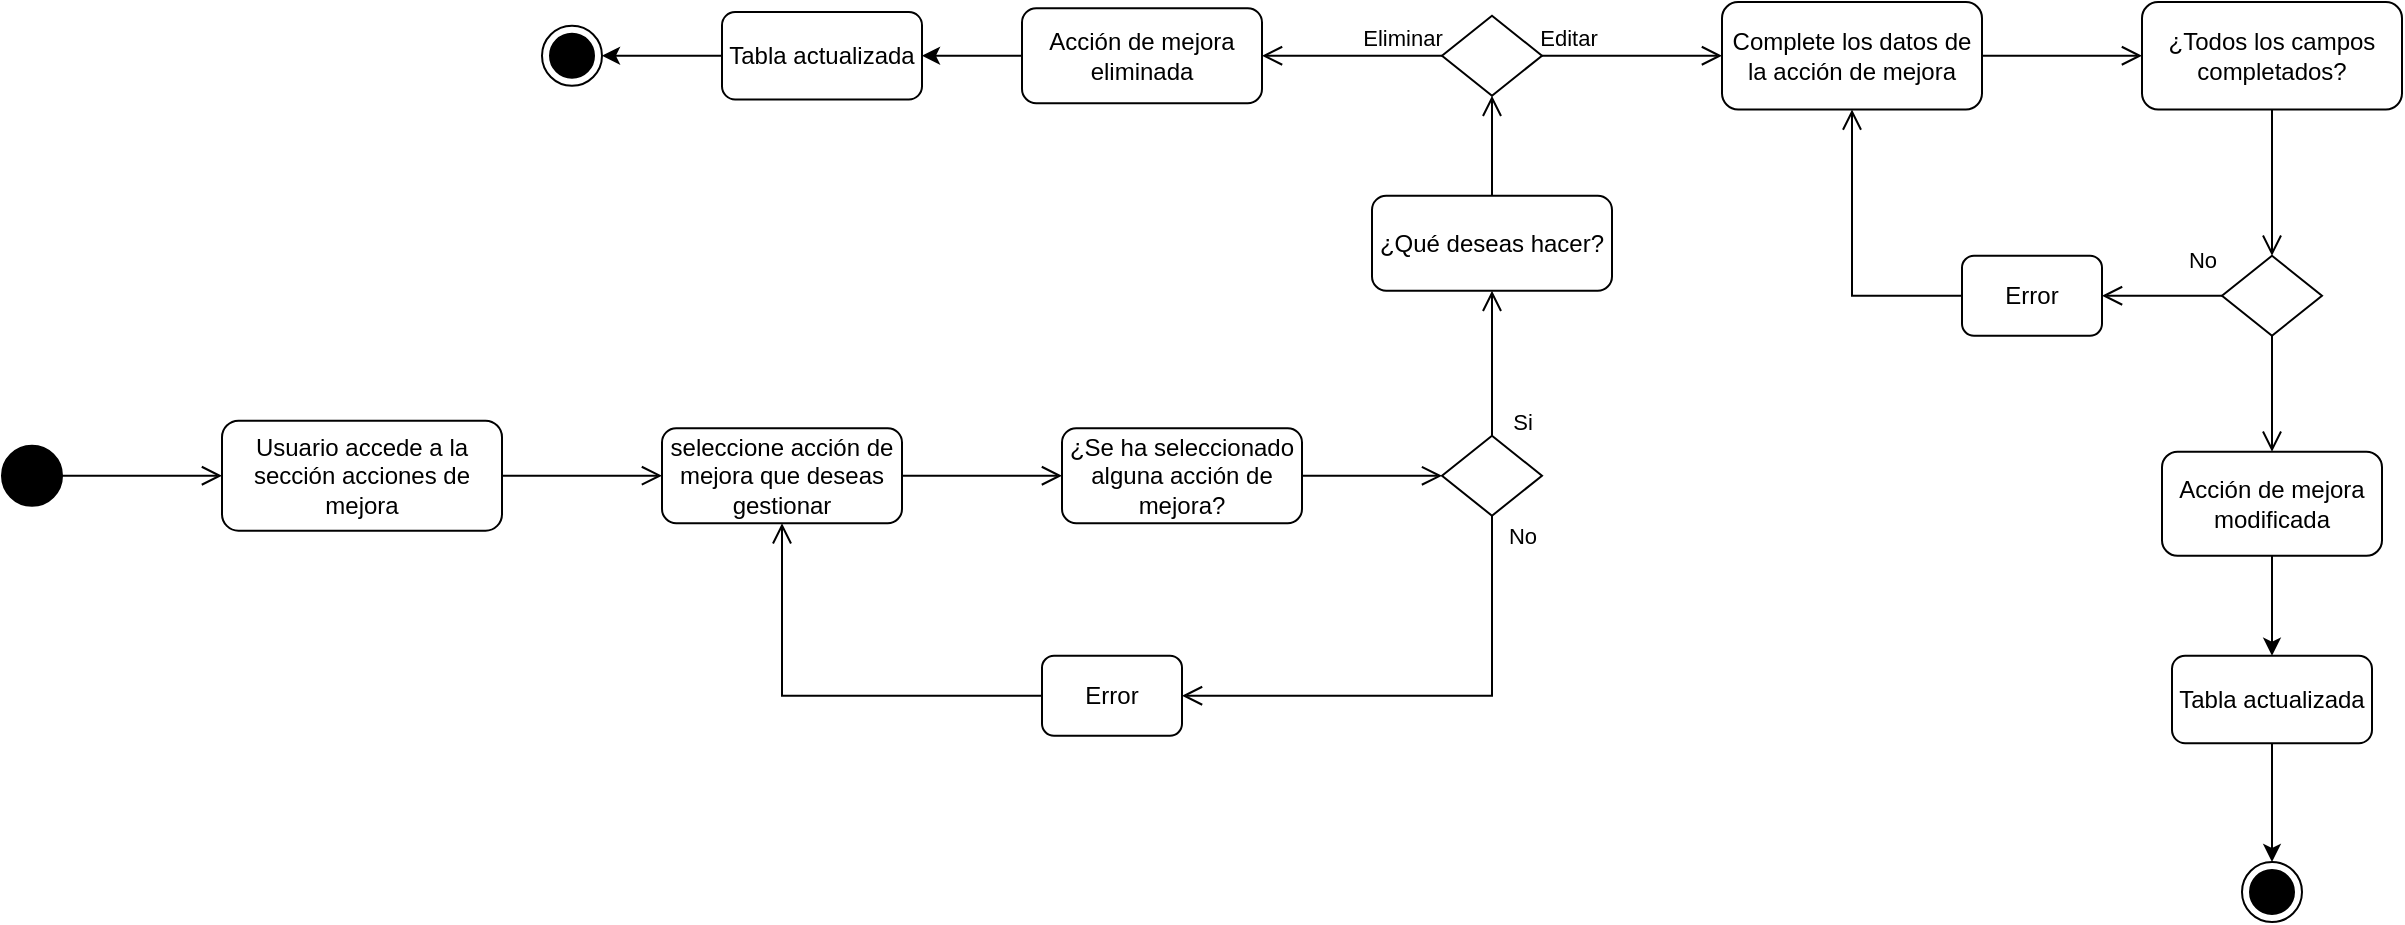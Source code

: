 <mxfile version="27.0.9">
  <diagram name="Página-1" id="W4rULqUDbjKW4zX-dyBw">
    <mxGraphModel grid="1" page="1" gridSize="10" guides="1" tooltips="1" connect="1" arrows="1" fold="1" pageScale="1" pageWidth="1654" pageHeight="2336" math="0" shadow="0">
      <root>
        <mxCell id="0" />
        <mxCell id="1" parent="0" />
        <mxCell id="Zg2RwI3bCPtanBzoQ3vK-2" style="edgeStyle=orthogonalEdgeStyle;rounded=0;orthogonalLoop=1;jettySize=auto;html=1;endArrow=open;endFill=0;endSize=8;" edge="1" parent="1" source="ywd59SVErPVPnXJvX7KZ-2" target="Zg2RwI3bCPtanBzoQ3vK-1">
          <mxGeometry relative="1" as="geometry" />
        </mxCell>
        <mxCell id="ywd59SVErPVPnXJvX7KZ-2" value="" style="ellipse;fillColor=strokeColor;html=1;" vertex="1" parent="1">
          <mxGeometry x="30" y="241.87" width="30" height="30" as="geometry" />
        </mxCell>
        <mxCell id="ywd59SVErPVPnXJvX7KZ-16" value="" style="ellipse;html=1;shape=endState;fillColor=strokeColor;" vertex="1" parent="1">
          <mxGeometry x="1150" y="450" width="30" height="30" as="geometry" />
        </mxCell>
        <mxCell id="Zg2RwI3bCPtanBzoQ3vK-49" style="edgeStyle=orthogonalEdgeStyle;shape=connector;rounded=0;orthogonalLoop=1;jettySize=auto;html=1;strokeColor=default;align=center;verticalAlign=middle;fontFamily=Helvetica;fontSize=11;fontColor=default;labelBackgroundColor=default;endArrow=open;endFill=0;endSize=8;" edge="1" parent="1" source="Zg2RwI3bCPtanBzoQ3vK-1" target="Zg2RwI3bCPtanBzoQ3vK-33">
          <mxGeometry relative="1" as="geometry" />
        </mxCell>
        <mxCell id="Zg2RwI3bCPtanBzoQ3vK-1" value="Usuario accede a la sección acciones de mejora" style="rounded=1;whiteSpace=wrap;html=1;" vertex="1" parent="1">
          <mxGeometry x="140" y="229.37" width="140" height="55" as="geometry" />
        </mxCell>
        <mxCell id="4miW7F7eIJiw02eHJMOR-3" style="edgeStyle=orthogonalEdgeStyle;rounded=0;orthogonalLoop=1;jettySize=auto;html=1;entryX=1;entryY=0.5;entryDx=0;entryDy=0;" edge="1" parent="1" source="Zg2RwI3bCPtanBzoQ3vK-26" target="4miW7F7eIJiw02eHJMOR-1">
          <mxGeometry relative="1" as="geometry" />
        </mxCell>
        <mxCell id="Zg2RwI3bCPtanBzoQ3vK-26" value="Acción de mejora eliminada" style="rounded=1;whiteSpace=wrap;html=1;" vertex="1" parent="1">
          <mxGeometry x="540" y="23.12" width="120" height="47.5" as="geometry" />
        </mxCell>
        <mxCell id="Zg2RwI3bCPtanBzoQ3vK-46" style="edgeStyle=orthogonalEdgeStyle;shape=connector;rounded=0;orthogonalLoop=1;jettySize=auto;html=1;strokeColor=default;align=center;verticalAlign=middle;fontFamily=Helvetica;fontSize=11;fontColor=default;labelBackgroundColor=default;endArrow=open;endFill=0;endSize=8;" edge="1" parent="1" source="Zg2RwI3bCPtanBzoQ3vK-33" target="Zg2RwI3bCPtanBzoQ3vK-37">
          <mxGeometry relative="1" as="geometry" />
        </mxCell>
        <mxCell id="Zg2RwI3bCPtanBzoQ3vK-33" value="seleccione acción de mejora que deseas gestionar" style="rounded=1;whiteSpace=wrap;html=1;" vertex="1" parent="1">
          <mxGeometry x="360" y="233.12" width="120" height="47.5" as="geometry" />
        </mxCell>
        <mxCell id="Zg2RwI3bCPtanBzoQ3vK-40" style="edgeStyle=orthogonalEdgeStyle;shape=connector;rounded=0;orthogonalLoop=1;jettySize=auto;html=1;strokeColor=default;align=center;verticalAlign=middle;fontFamily=Helvetica;fontSize=11;fontColor=default;labelBackgroundColor=default;endArrow=open;endFill=0;endSize=8;" edge="1" parent="1" source="Zg2RwI3bCPtanBzoQ3vK-37" target="Zg2RwI3bCPtanBzoQ3vK-39">
          <mxGeometry relative="1" as="geometry" />
        </mxCell>
        <mxCell id="Zg2RwI3bCPtanBzoQ3vK-37" value="¿Se ha seleccionado alguna acción de mejora?" style="rounded=1;whiteSpace=wrap;html=1;" vertex="1" parent="1">
          <mxGeometry x="560" y="233.12" width="120" height="47.5" as="geometry" />
        </mxCell>
        <mxCell id="Zg2RwI3bCPtanBzoQ3vK-45" style="edgeStyle=orthogonalEdgeStyle;shape=connector;rounded=0;orthogonalLoop=1;jettySize=auto;html=1;entryX=1;entryY=0.5;entryDx=0;entryDy=0;strokeColor=default;align=center;verticalAlign=middle;fontFamily=Helvetica;fontSize=11;fontColor=default;labelBackgroundColor=default;endArrow=open;endFill=0;endSize=8;" edge="1" parent="1" source="Zg2RwI3bCPtanBzoQ3vK-39" target="Zg2RwI3bCPtanBzoQ3vK-41">
          <mxGeometry relative="1" as="geometry">
            <Array as="points">
              <mxPoint x="775" y="366.87" />
            </Array>
          </mxGeometry>
        </mxCell>
        <mxCell id="Zg2RwI3bCPtanBzoQ3vK-48" style="edgeStyle=orthogonalEdgeStyle;shape=connector;rounded=0;orthogonalLoop=1;jettySize=auto;html=1;entryX=0.5;entryY=1;entryDx=0;entryDy=0;strokeColor=default;align=center;verticalAlign=middle;fontFamily=Helvetica;fontSize=11;fontColor=default;labelBackgroundColor=default;endArrow=open;endFill=0;endSize=8;" edge="1" parent="1" source="Zg2RwI3bCPtanBzoQ3vK-39" target="Zg2RwI3bCPtanBzoQ3vK-47">
          <mxGeometry relative="1" as="geometry" />
        </mxCell>
        <mxCell id="Zg2RwI3bCPtanBzoQ3vK-39" value="" style="rhombus;whiteSpace=wrap;html=1;" vertex="1" parent="1">
          <mxGeometry x="750" y="236.87" width="50" height="40" as="geometry" />
        </mxCell>
        <mxCell id="Zg2RwI3bCPtanBzoQ3vK-44" style="edgeStyle=orthogonalEdgeStyle;shape=connector;rounded=0;orthogonalLoop=1;jettySize=auto;html=1;strokeColor=default;align=center;verticalAlign=middle;fontFamily=Helvetica;fontSize=11;fontColor=default;labelBackgroundColor=default;endArrow=open;endFill=0;endSize=8;" edge="1" parent="1" source="Zg2RwI3bCPtanBzoQ3vK-41" target="Zg2RwI3bCPtanBzoQ3vK-33">
          <mxGeometry relative="1" as="geometry" />
        </mxCell>
        <mxCell id="Zg2RwI3bCPtanBzoQ3vK-41" value="Error" style="rounded=1;whiteSpace=wrap;html=1;" vertex="1" parent="1">
          <mxGeometry x="550" y="346.87" width="70" height="40" as="geometry" />
        </mxCell>
        <mxCell id="Zg2RwI3bCPtanBzoQ3vK-43" value="No" style="text;html=1;align=center;verticalAlign=middle;resizable=0;points=[];autosize=1;strokeColor=none;fillColor=none;fontFamily=Helvetica;fontSize=11;fontColor=default;labelBackgroundColor=default;" vertex="1" parent="1">
          <mxGeometry x="770" y="271.87" width="40" height="30" as="geometry" />
        </mxCell>
        <mxCell id="Zg2RwI3bCPtanBzoQ3vK-53" style="edgeStyle=orthogonalEdgeStyle;shape=connector;rounded=0;orthogonalLoop=1;jettySize=auto;html=1;strokeColor=default;align=center;verticalAlign=middle;fontFamily=Helvetica;fontSize=11;fontColor=default;labelBackgroundColor=default;endArrow=open;endFill=0;endSize=8;" edge="1" parent="1" source="Zg2RwI3bCPtanBzoQ3vK-47" target="Zg2RwI3bCPtanBzoQ3vK-52">
          <mxGeometry relative="1" as="geometry" />
        </mxCell>
        <mxCell id="Zg2RwI3bCPtanBzoQ3vK-47" value="¿Qué deseas hacer?" style="rounded=1;whiteSpace=wrap;html=1;" vertex="1" parent="1">
          <mxGeometry x="715" y="116.87" width="120" height="47.5" as="geometry" />
        </mxCell>
        <mxCell id="Zg2RwI3bCPtanBzoQ3vK-54" style="edgeStyle=orthogonalEdgeStyle;shape=connector;rounded=0;orthogonalLoop=1;jettySize=auto;html=1;entryX=1;entryY=0.5;entryDx=0;entryDy=0;strokeColor=default;align=center;verticalAlign=middle;fontFamily=Helvetica;fontSize=11;fontColor=default;labelBackgroundColor=default;endArrow=open;endFill=0;endSize=8;" edge="1" parent="1" source="Zg2RwI3bCPtanBzoQ3vK-52" target="Zg2RwI3bCPtanBzoQ3vK-26">
          <mxGeometry relative="1" as="geometry" />
        </mxCell>
        <mxCell id="Zg2RwI3bCPtanBzoQ3vK-60" style="edgeStyle=orthogonalEdgeStyle;shape=connector;rounded=0;orthogonalLoop=1;jettySize=auto;html=1;entryX=0;entryY=0.5;entryDx=0;entryDy=0;strokeColor=default;align=center;verticalAlign=middle;fontFamily=Helvetica;fontSize=11;fontColor=default;labelBackgroundColor=default;endArrow=open;endFill=0;endSize=8;" edge="1" parent="1" source="Zg2RwI3bCPtanBzoQ3vK-52" target="Zg2RwI3bCPtanBzoQ3vK-58">
          <mxGeometry relative="1" as="geometry" />
        </mxCell>
        <mxCell id="Zg2RwI3bCPtanBzoQ3vK-61" value="Editar" style="edgeLabel;html=1;align=center;verticalAlign=middle;resizable=0;points=[];fontFamily=Helvetica;fontSize=11;fontColor=default;labelBackgroundColor=default;" connectable="0" vertex="1" parent="Zg2RwI3bCPtanBzoQ3vK-60">
          <mxGeometry x="-0.481" y="11" relative="1" as="geometry">
            <mxPoint x="-11" y="2" as="offset" />
          </mxGeometry>
        </mxCell>
        <mxCell id="Zg2RwI3bCPtanBzoQ3vK-52" value="" style="rhombus;whiteSpace=wrap;html=1;" vertex="1" parent="1">
          <mxGeometry x="750" y="26.87" width="50" height="40" as="geometry" />
        </mxCell>
        <mxCell id="Zg2RwI3bCPtanBzoQ3vK-55" value="" style="ellipse;html=1;shape=endState;fillColor=strokeColor;" vertex="1" parent="1">
          <mxGeometry x="300" y="31.87" width="30" height="30" as="geometry" />
        </mxCell>
        <mxCell id="Zg2RwI3bCPtanBzoQ3vK-57" value="Eliminar" style="text;html=1;align=center;verticalAlign=middle;resizable=0;points=[];autosize=1;strokeColor=none;fillColor=none;fontFamily=Helvetica;fontSize=11;fontColor=default;labelBackgroundColor=default;" vertex="1" parent="1">
          <mxGeometry x="700" y="23.12" width="60" height="30" as="geometry" />
        </mxCell>
        <mxCell id="Zg2RwI3bCPtanBzoQ3vK-64" style="edgeStyle=orthogonalEdgeStyle;shape=connector;rounded=0;orthogonalLoop=1;jettySize=auto;html=1;entryX=0;entryY=0.5;entryDx=0;entryDy=0;strokeColor=default;align=center;verticalAlign=middle;fontFamily=Helvetica;fontSize=11;fontColor=default;labelBackgroundColor=default;endArrow=open;endFill=0;endSize=8;" edge="1" parent="1" source="Zg2RwI3bCPtanBzoQ3vK-58" target="Zg2RwI3bCPtanBzoQ3vK-63">
          <mxGeometry relative="1" as="geometry" />
        </mxCell>
        <mxCell id="Zg2RwI3bCPtanBzoQ3vK-58" value="Complete los datos de la acción de mejora" style="rounded=1;whiteSpace=wrap;html=1;" vertex="1" parent="1">
          <mxGeometry x="890" y="20" width="130" height="53.75" as="geometry" />
        </mxCell>
        <mxCell id="Zg2RwI3bCPtanBzoQ3vK-59" value="Si" style="text;html=1;align=center;verticalAlign=middle;resizable=0;points=[];autosize=1;strokeColor=none;fillColor=none;fontFamily=Helvetica;fontSize=11;fontColor=default;labelBackgroundColor=default;" vertex="1" parent="1">
          <mxGeometry x="775" y="214.87" width="30" height="30" as="geometry" />
        </mxCell>
        <mxCell id="Zg2RwI3bCPtanBzoQ3vK-67" style="edgeStyle=orthogonalEdgeStyle;shape=connector;rounded=0;orthogonalLoop=1;jettySize=auto;html=1;strokeColor=default;align=center;verticalAlign=middle;fontFamily=Helvetica;fontSize=11;fontColor=default;labelBackgroundColor=default;endArrow=open;endFill=0;endSize=8;" edge="1" parent="1" source="Zg2RwI3bCPtanBzoQ3vK-62" target="Zg2RwI3bCPtanBzoQ3vK-66">
          <mxGeometry relative="1" as="geometry" />
        </mxCell>
        <mxCell id="Zg2RwI3bCPtanBzoQ3vK-72" style="edgeStyle=orthogonalEdgeStyle;shape=connector;rounded=0;orthogonalLoop=1;jettySize=auto;html=1;entryX=0.5;entryY=0;entryDx=0;entryDy=0;strokeColor=default;align=center;verticalAlign=middle;fontFamily=Helvetica;fontSize=11;fontColor=default;labelBackgroundColor=default;endArrow=open;endFill=0;endSize=8;" edge="1" parent="1" source="Zg2RwI3bCPtanBzoQ3vK-62" target="Zg2RwI3bCPtanBzoQ3vK-70">
          <mxGeometry relative="1" as="geometry" />
        </mxCell>
        <mxCell id="Zg2RwI3bCPtanBzoQ3vK-62" value="" style="rhombus;whiteSpace=wrap;html=1;" vertex="1" parent="1">
          <mxGeometry x="1140" y="146.87" width="50" height="40" as="geometry" />
        </mxCell>
        <mxCell id="Zg2RwI3bCPtanBzoQ3vK-65" style="edgeStyle=orthogonalEdgeStyle;shape=connector;rounded=0;orthogonalLoop=1;jettySize=auto;html=1;entryX=0.5;entryY=0;entryDx=0;entryDy=0;strokeColor=default;align=center;verticalAlign=middle;fontFamily=Helvetica;fontSize=11;fontColor=default;labelBackgroundColor=default;endArrow=open;endFill=0;endSize=8;" edge="1" parent="1" source="Zg2RwI3bCPtanBzoQ3vK-63" target="Zg2RwI3bCPtanBzoQ3vK-62">
          <mxGeometry relative="1" as="geometry" />
        </mxCell>
        <mxCell id="Zg2RwI3bCPtanBzoQ3vK-63" value="¿Todos los campos completados?" style="rounded=1;whiteSpace=wrap;html=1;" vertex="1" parent="1">
          <mxGeometry x="1100" y="20" width="130" height="53.75" as="geometry" />
        </mxCell>
        <mxCell id="Zg2RwI3bCPtanBzoQ3vK-68" style="edgeStyle=orthogonalEdgeStyle;shape=connector;rounded=0;orthogonalLoop=1;jettySize=auto;html=1;entryX=0.5;entryY=1;entryDx=0;entryDy=0;strokeColor=default;align=center;verticalAlign=middle;fontFamily=Helvetica;fontSize=11;fontColor=default;labelBackgroundColor=default;endArrow=open;endFill=0;endSize=8;" edge="1" parent="1" source="Zg2RwI3bCPtanBzoQ3vK-66" target="Zg2RwI3bCPtanBzoQ3vK-58">
          <mxGeometry relative="1" as="geometry">
            <Array as="points">
              <mxPoint x="955" y="166.87" />
            </Array>
          </mxGeometry>
        </mxCell>
        <mxCell id="Zg2RwI3bCPtanBzoQ3vK-66" value="Error" style="rounded=1;whiteSpace=wrap;html=1;" vertex="1" parent="1">
          <mxGeometry x="1010" y="146.87" width="70" height="40" as="geometry" />
        </mxCell>
        <mxCell id="Zg2RwI3bCPtanBzoQ3vK-69" value="No" style="text;html=1;align=center;verticalAlign=middle;resizable=0;points=[];autosize=1;strokeColor=none;fillColor=none;fontFamily=Helvetica;fontSize=11;fontColor=default;labelBackgroundColor=default;" vertex="1" parent="1">
          <mxGeometry x="1110" y="134.37" width="40" height="30" as="geometry" />
        </mxCell>
        <mxCell id="4miW7F7eIJiw02eHJMOR-5" style="edgeStyle=orthogonalEdgeStyle;rounded=0;orthogonalLoop=1;jettySize=auto;html=1;entryX=0.5;entryY=0;entryDx=0;entryDy=0;" edge="1" parent="1" source="Zg2RwI3bCPtanBzoQ3vK-70" target="4miW7F7eIJiw02eHJMOR-4">
          <mxGeometry relative="1" as="geometry" />
        </mxCell>
        <mxCell id="Zg2RwI3bCPtanBzoQ3vK-70" value="Acción de mejora modificada" style="rounded=1;whiteSpace=wrap;html=1;" vertex="1" parent="1">
          <mxGeometry x="1110" y="244.87" width="110" height="52" as="geometry" />
        </mxCell>
        <mxCell id="Zg2RwI3bCPtanBzoQ3vK-71" style="edgeStyle=orthogonalEdgeStyle;shape=connector;rounded=0;orthogonalLoop=1;jettySize=auto;html=1;exitX=0.5;exitY=1;exitDx=0;exitDy=0;strokeColor=default;align=center;verticalAlign=middle;fontFamily=Helvetica;fontSize=11;fontColor=default;labelBackgroundColor=default;endArrow=open;endFill=0;endSize=8;" edge="1" parent="1" source="Zg2RwI3bCPtanBzoQ3vK-70" target="Zg2RwI3bCPtanBzoQ3vK-70">
          <mxGeometry relative="1" as="geometry" />
        </mxCell>
        <mxCell id="4miW7F7eIJiw02eHJMOR-2" style="edgeStyle=orthogonalEdgeStyle;rounded=0;orthogonalLoop=1;jettySize=auto;html=1;entryX=1;entryY=0.5;entryDx=0;entryDy=0;" edge="1" parent="1" source="4miW7F7eIJiw02eHJMOR-1" target="Zg2RwI3bCPtanBzoQ3vK-55">
          <mxGeometry relative="1" as="geometry" />
        </mxCell>
        <mxCell id="4miW7F7eIJiw02eHJMOR-1" value="Tabla actualizada" style="rounded=1;whiteSpace=wrap;html=1;" vertex="1" parent="1">
          <mxGeometry x="390" y="25" width="100" height="43.75" as="geometry" />
        </mxCell>
        <mxCell id="4miW7F7eIJiw02eHJMOR-6" style="edgeStyle=orthogonalEdgeStyle;rounded=0;orthogonalLoop=1;jettySize=auto;html=1;" edge="1" parent="1" source="4miW7F7eIJiw02eHJMOR-4" target="ywd59SVErPVPnXJvX7KZ-16">
          <mxGeometry relative="1" as="geometry" />
        </mxCell>
        <mxCell id="4miW7F7eIJiw02eHJMOR-4" value="Tabla actualizada" style="rounded=1;whiteSpace=wrap;html=1;" vertex="1" parent="1">
          <mxGeometry x="1115" y="346.87" width="100" height="43.75" as="geometry" />
        </mxCell>
      </root>
    </mxGraphModel>
  </diagram>
</mxfile>
